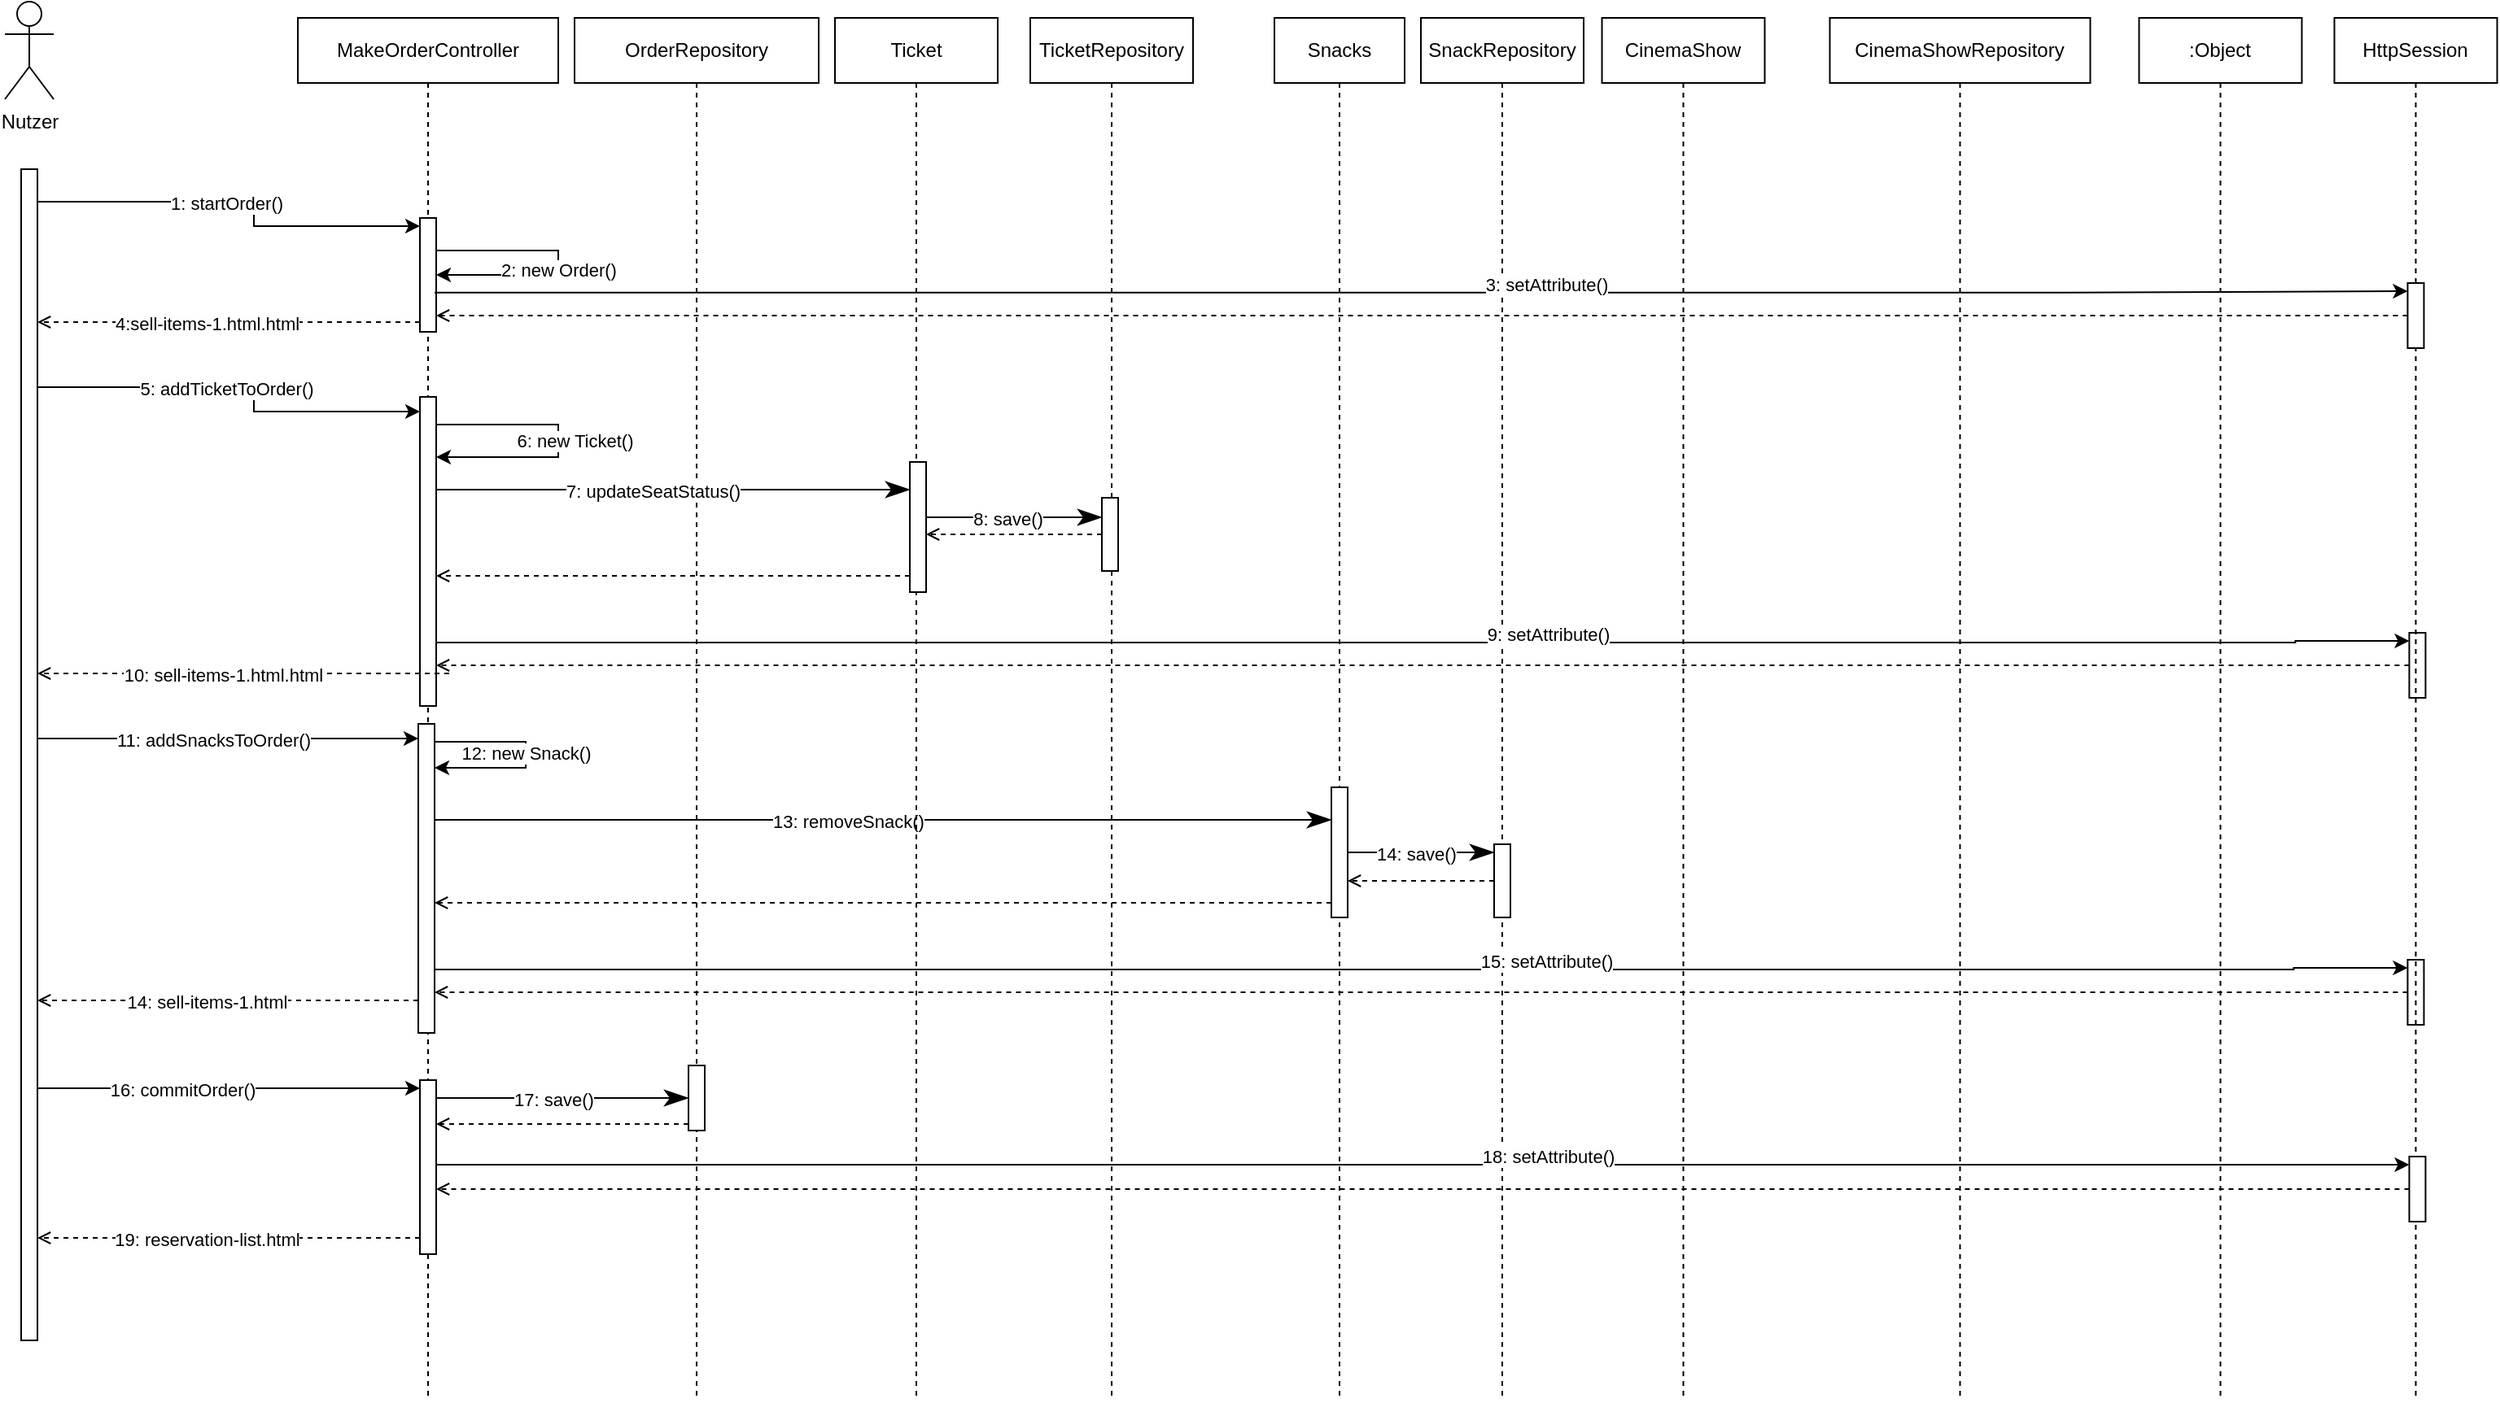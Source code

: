 <mxfile version="24.1.0" type="device">
  <diagram id="skk61UfH0s_a9TrnQSmW" name="Seite-1">
    <mxGraphModel dx="1434" dy="797" grid="1" gridSize="10" guides="1" tooltips="1" connect="1" arrows="1" fold="1" page="1" pageScale="1" pageWidth="827" pageHeight="1169" math="0" shadow="0">
      <root>
        <mxCell id="0" />
        <mxCell id="1" parent="0" />
        <mxCell id="lmxfOMGgPNX217YgH-Jz-1" value="Nutzer" style="shape=umlActor;verticalLabelPosition=bottom;verticalAlign=top;html=1;outlineConnect=0;" parent="1" vertex="1">
          <mxGeometry x="30" y="20" width="30" height="60" as="geometry" />
        </mxCell>
        <mxCell id="lmxfOMGgPNX217YgH-Jz-2" value="MakeOrderController" style="shape=umlLifeline;perimeter=lifelinePerimeter;whiteSpace=wrap;html=1;container=1;dropTarget=0;collapsible=0;recursiveResize=0;outlineConnect=0;portConstraint=eastwest;newEdgeStyle={&quot;curved&quot;:0,&quot;rounded&quot;:0};" parent="1" vertex="1">
          <mxGeometry x="210" y="30" width="160" height="850" as="geometry" />
        </mxCell>
        <mxCell id="lmxfOMGgPNX217YgH-Jz-4" value="" style="html=1;points=[[0,0,0,0,5],[0,1,0,0,-5],[1,0,0,0,5],[1,1,0,0,-5]];perimeter=orthogonalPerimeter;outlineConnect=0;targetShapes=umlLifeline;portConstraint=eastwest;newEdgeStyle={&quot;curved&quot;:0,&quot;rounded&quot;:0};" parent="lmxfOMGgPNX217YgH-Jz-2" vertex="1">
          <mxGeometry x="75" y="123" width="10" height="70" as="geometry" />
        </mxCell>
        <mxCell id="lmxfOMGgPNX217YgH-Jz-5" style="edgeStyle=orthogonalEdgeStyle;rounded=0;orthogonalLoop=1;jettySize=auto;html=1;curved=0;exitX=1;exitY=0;exitDx=0;exitDy=5;exitPerimeter=0;" parent="lmxfOMGgPNX217YgH-Jz-2" source="lmxfOMGgPNX217YgH-Jz-4" target="lmxfOMGgPNX217YgH-Jz-4" edge="1">
          <mxGeometry relative="1" as="geometry">
            <Array as="points">
              <mxPoint x="85" y="143" />
              <mxPoint x="160" y="143" />
              <mxPoint x="160" y="158" />
            </Array>
          </mxGeometry>
        </mxCell>
        <mxCell id="lmxfOMGgPNX217YgH-Jz-6" value="2: new Order()" style="edgeLabel;html=1;align=center;verticalAlign=middle;resizable=0;points=[];" parent="lmxfOMGgPNX217YgH-Jz-5" vertex="1" connectable="0">
          <mxGeometry x="0.129" relative="1" as="geometry">
            <mxPoint as="offset" />
          </mxGeometry>
        </mxCell>
        <mxCell id="lmxfOMGgPNX217YgH-Jz-7" value="" style="html=1;points=[[0,0,0,0,5],[0,1,0,0,-5],[1,0,0,0,5],[1,1,0,0,-5]];perimeter=orthogonalPerimeter;outlineConnect=0;targetShapes=umlLifeline;portConstraint=eastwest;newEdgeStyle={&quot;curved&quot;:0,&quot;rounded&quot;:0};" parent="lmxfOMGgPNX217YgH-Jz-2" vertex="1">
          <mxGeometry x="75" y="233" width="10" height="190" as="geometry" />
        </mxCell>
        <mxCell id="lmxfOMGgPNX217YgH-Jz-89" value="" style="html=1;points=[[0,0,0,0,5],[0,1,0,0,-5],[1,0,0,0,5],[1,1,0,0,-5]];perimeter=orthogonalPerimeter;outlineConnect=0;targetShapes=umlLifeline;portConstraint=eastwest;newEdgeStyle={&quot;curved&quot;:0,&quot;rounded&quot;:0};" parent="lmxfOMGgPNX217YgH-Jz-2" vertex="1">
          <mxGeometry x="74" y="434" width="10" height="190" as="geometry" />
        </mxCell>
        <mxCell id="lmxfOMGgPNX217YgH-Jz-8" style="edgeStyle=orthogonalEdgeStyle;rounded=0;orthogonalLoop=1;jettySize=auto;html=1;curved=0;" parent="lmxfOMGgPNX217YgH-Jz-2" source="lmxfOMGgPNX217YgH-Jz-7" target="lmxfOMGgPNX217YgH-Jz-7" edge="1">
          <mxGeometry relative="1" as="geometry">
            <mxPoint x="85" y="253" as="sourcePoint" />
            <mxPoint x="85" y="298" as="targetPoint" />
            <Array as="points">
              <mxPoint x="160" y="250" />
              <mxPoint x="160" y="270" />
            </Array>
          </mxGeometry>
        </mxCell>
        <mxCell id="lmxfOMGgPNX217YgH-Jz-9" value="6: new Ticket()" style="edgeLabel;html=1;align=center;verticalAlign=middle;resizable=0;points=[];" parent="lmxfOMGgPNX217YgH-Jz-8" vertex="1" connectable="0">
          <mxGeometry x="0.129" relative="1" as="geometry">
            <mxPoint x="11" y="-10" as="offset" />
          </mxGeometry>
        </mxCell>
        <mxCell id="lmxfOMGgPNX217YgH-Jz-90" style="edgeStyle=orthogonalEdgeStyle;rounded=0;orthogonalLoop=1;jettySize=auto;html=1;curved=0;" parent="lmxfOMGgPNX217YgH-Jz-2" edge="1">
          <mxGeometry relative="1" as="geometry">
            <mxPoint x="84" y="441" as="sourcePoint" />
            <mxPoint x="84" y="461" as="targetPoint" />
            <Array as="points">
              <mxPoint x="84" y="445" />
              <mxPoint x="140" y="445" />
              <mxPoint x="140" y="461" />
            </Array>
          </mxGeometry>
        </mxCell>
        <mxCell id="lmxfOMGgPNX217YgH-Jz-91" value="12: new Snack()" style="edgeLabel;html=1;align=center;verticalAlign=middle;resizable=0;points=[];" parent="lmxfOMGgPNX217YgH-Jz-90" vertex="1" connectable="0">
          <mxGeometry x="0.129" relative="1" as="geometry">
            <mxPoint y="-8" as="offset" />
          </mxGeometry>
        </mxCell>
        <mxCell id="lmxfOMGgPNX217YgH-Jz-10" value="" style="html=1;points=[[0,0,0,0,5],[0,1,0,0,-5],[1,0,0,0,5],[1,1,0,0,-5]];perimeter=orthogonalPerimeter;outlineConnect=0;targetShapes=umlLifeline;portConstraint=eastwest;newEdgeStyle={&quot;curved&quot;:0,&quot;rounded&quot;:0};" parent="lmxfOMGgPNX217YgH-Jz-2" vertex="1">
          <mxGeometry x="75" y="653" width="10" height="107" as="geometry" />
        </mxCell>
        <mxCell id="lmxfOMGgPNX217YgH-Jz-13" value="" style="html=1;points=[[0,0,0,0,5],[0,1,0,0,-5],[1,0,0,0,5],[1,1,0,0,-5]];perimeter=orthogonalPerimeter;outlineConnect=0;targetShapes=umlLifeline;portConstraint=eastwest;newEdgeStyle={&quot;curved&quot;:0,&quot;rounded&quot;:0};" parent="1" vertex="1">
          <mxGeometry x="40" y="123" width="10" height="720" as="geometry" />
        </mxCell>
        <mxCell id="lmxfOMGgPNX217YgH-Jz-14" value="OrderRepository" style="shape=umlLifeline;perimeter=lifelinePerimeter;whiteSpace=wrap;html=1;container=1;dropTarget=0;collapsible=0;recursiveResize=0;outlineConnect=0;portConstraint=eastwest;newEdgeStyle={&quot;curved&quot;:0,&quot;rounded&quot;:0};" parent="1" vertex="1">
          <mxGeometry x="380" y="30" width="150" height="850" as="geometry" />
        </mxCell>
        <mxCell id="lmxfOMGgPNX217YgH-Jz-23" style="edgeStyle=orthogonalEdgeStyle;rounded=0;orthogonalLoop=1;jettySize=auto;html=1;curved=0;entryX=0;entryY=0;entryDx=0;entryDy=5;entryPerimeter=0;" parent="1" source="lmxfOMGgPNX217YgH-Jz-13" target="lmxfOMGgPNX217YgH-Jz-4" edge="1">
          <mxGeometry relative="1" as="geometry">
            <mxPoint x="60" y="143" as="sourcePoint" />
            <mxPoint x="310" y="173" as="targetPoint" />
            <Array as="points">
              <mxPoint x="183" y="143" />
              <mxPoint x="183" y="158" />
            </Array>
          </mxGeometry>
        </mxCell>
        <mxCell id="lmxfOMGgPNX217YgH-Jz-24" value="1: startOrder()" style="edgeLabel;html=1;align=center;verticalAlign=middle;resizable=0;points=[];" parent="lmxfOMGgPNX217YgH-Jz-23" vertex="1" connectable="0">
          <mxGeometry x="-0.078" y="-1" relative="1" as="geometry">
            <mxPoint as="offset" />
          </mxGeometry>
        </mxCell>
        <mxCell id="lmxfOMGgPNX217YgH-Jz-25" style="edgeStyle=orthogonalEdgeStyle;rounded=0;orthogonalLoop=1;jettySize=auto;html=1;curved=0;dashed=1;endArrow=open;endFill=0;" parent="1" source="lmxfOMGgPNX217YgH-Jz-4" target="lmxfOMGgPNX217YgH-Jz-13" edge="1">
          <mxGeometry relative="1" as="geometry">
            <mxPoint x="305" y="217" as="sourcePoint" />
            <mxPoint x="52" y="223" as="targetPoint" />
            <Array as="points">
              <mxPoint x="70" y="217" />
              <mxPoint x="70" y="217" />
            </Array>
          </mxGeometry>
        </mxCell>
        <mxCell id="lmxfOMGgPNX217YgH-Jz-26" value="4:sell-items-1.html.html" style="edgeLabel;html=1;align=center;verticalAlign=middle;resizable=0;points=[];" parent="lmxfOMGgPNX217YgH-Jz-25" vertex="1" connectable="0">
          <mxGeometry x="-0.056" y="1" relative="1" as="geometry">
            <mxPoint x="-20" as="offset" />
          </mxGeometry>
        </mxCell>
        <mxCell id="lmxfOMGgPNX217YgH-Jz-27" style="edgeStyle=orthogonalEdgeStyle;rounded=0;orthogonalLoop=1;jettySize=auto;html=1;curved=0;" parent="1" target="lmxfOMGgPNX217YgH-Jz-7" edge="1">
          <mxGeometry relative="1" as="geometry">
            <mxPoint x="50" y="257" as="sourcePoint" />
            <mxPoint x="300" y="273" as="targetPoint" />
            <Array as="points">
              <mxPoint x="183" y="257" />
              <mxPoint x="183" y="272" />
            </Array>
          </mxGeometry>
        </mxCell>
        <mxCell id="lmxfOMGgPNX217YgH-Jz-28" value="5: addTicketToOrder()" style="edgeLabel;html=1;align=center;verticalAlign=middle;resizable=0;points=[];" parent="lmxfOMGgPNX217YgH-Jz-27" vertex="1" connectable="0">
          <mxGeometry x="-0.078" y="-1" relative="1" as="geometry">
            <mxPoint as="offset" />
          </mxGeometry>
        </mxCell>
        <mxCell id="lmxfOMGgPNX217YgH-Jz-92" style="edgeStyle=orthogonalEdgeStyle;rounded=0;orthogonalLoop=1;jettySize=auto;html=1;curved=0;" parent="1" source="lmxfOMGgPNX217YgH-Jz-13" target="lmxfOMGgPNX217YgH-Jz-89" edge="1">
          <mxGeometry relative="1" as="geometry">
            <mxPoint x="49" y="458" as="sourcePoint" />
            <mxPoint x="299" y="474" as="targetPoint" />
            <Array as="points">
              <mxPoint x="120" y="473" />
              <mxPoint x="120" y="473" />
            </Array>
          </mxGeometry>
        </mxCell>
        <mxCell id="lmxfOMGgPNX217YgH-Jz-93" value="11: addSnacksToOrder()" style="edgeLabel;html=1;align=center;verticalAlign=middle;resizable=0;points=[];" parent="lmxfOMGgPNX217YgH-Jz-92" vertex="1" connectable="0">
          <mxGeometry x="-0.078" y="-1" relative="1" as="geometry">
            <mxPoint as="offset" />
          </mxGeometry>
        </mxCell>
        <mxCell id="lmxfOMGgPNX217YgH-Jz-29" value="SnackRepository" style="shape=umlLifeline;perimeter=lifelinePerimeter;whiteSpace=wrap;html=1;container=1;dropTarget=0;collapsible=0;recursiveResize=0;outlineConnect=0;portConstraint=eastwest;newEdgeStyle={&quot;curved&quot;:0,&quot;rounded&quot;:0};" parent="1" vertex="1">
          <mxGeometry x="900" y="30" width="100" height="850" as="geometry" />
        </mxCell>
        <mxCell id="lmxfOMGgPNX217YgH-Jz-34" value="CinemaShow" style="shape=umlLifeline;perimeter=lifelinePerimeter;whiteSpace=wrap;html=1;container=1;dropTarget=0;collapsible=0;recursiveResize=0;outlineConnect=0;portConstraint=eastwest;newEdgeStyle={&quot;curved&quot;:0,&quot;rounded&quot;:0};" parent="1" vertex="1">
          <mxGeometry x="1011.25" y="30" width="100" height="850" as="geometry" />
        </mxCell>
        <mxCell id="lmxfOMGgPNX217YgH-Jz-36" value="" style="html=1;points=[[0,0,0,0,5],[0,1,0,0,-5],[1,0,0,0,5],[1,1,0,0,-5]];perimeter=orthogonalPerimeter;outlineConnect=0;targetShapes=umlLifeline;portConstraint=eastwest;newEdgeStyle={&quot;curved&quot;:0,&quot;rounded&quot;:0};" parent="lmxfOMGgPNX217YgH-Jz-34" vertex="1">
          <mxGeometry x="496" y="378" width="10" height="40" as="geometry" />
        </mxCell>
        <mxCell id="lmxfOMGgPNX217YgH-Jz-94" value="" style="html=1;points=[[0,0,0,0,5],[0,1,0,0,-5],[1,0,0,0,5],[1,1,0,0,-5]];perimeter=orthogonalPerimeter;outlineConnect=0;targetShapes=umlLifeline;portConstraint=eastwest;newEdgeStyle={&quot;curved&quot;:0,&quot;rounded&quot;:0};" parent="lmxfOMGgPNX217YgH-Jz-34" vertex="1">
          <mxGeometry x="495" y="579" width="10" height="40" as="geometry" />
        </mxCell>
        <mxCell id="lmxfOMGgPNX217YgH-Jz-40" value="CinemaShowRepository" style="shape=umlLifeline;perimeter=lifelinePerimeter;whiteSpace=wrap;html=1;container=1;dropTarget=0;collapsible=0;recursiveResize=0;outlineConnect=0;portConstraint=eastwest;newEdgeStyle={&quot;curved&quot;:0,&quot;rounded&quot;:0};" parent="1" vertex="1">
          <mxGeometry x="1151.25" y="30" width="160" height="850" as="geometry" />
        </mxCell>
        <mxCell id="lmxfOMGgPNX217YgH-Jz-46" value="" style="endArrow=classicThin;endFill=1;endSize=12;html=1;rounded=0;" parent="1" source="lmxfOMGgPNX217YgH-Jz-7" target="lmxfOMGgPNX217YgH-Jz-35" edge="1">
          <mxGeometry width="160" relative="1" as="geometry">
            <mxPoint x="315" y="343" as="sourcePoint" />
            <mxPoint x="590" y="343" as="targetPoint" />
            <Array as="points">
              <mxPoint x="530" y="320" />
            </Array>
          </mxGeometry>
        </mxCell>
        <mxCell id="lmxfOMGgPNX217YgH-Jz-47" value="7: updateSeatStatus()" style="edgeLabel;html=1;align=center;verticalAlign=middle;resizable=0;points=[];" parent="lmxfOMGgPNX217YgH-Jz-46" vertex="1" connectable="0">
          <mxGeometry x="-0.073" y="-1" relative="1" as="geometry">
            <mxPoint x="-2" as="offset" />
          </mxGeometry>
        </mxCell>
        <mxCell id="lmxfOMGgPNX217YgH-Jz-95" value="" style="endArrow=classicThin;endFill=1;endSize=12;html=1;rounded=0;" parent="1" source="lmxfOMGgPNX217YgH-Jz-89" target="lmxfOMGgPNX217YgH-Jz-103" edge="1">
          <mxGeometry width="160" relative="1" as="geometry">
            <mxPoint x="314" y="544" as="sourcePoint" />
            <mxPoint x="589" y="544" as="targetPoint" />
            <Array as="points">
              <mxPoint x="700" y="523" />
            </Array>
          </mxGeometry>
        </mxCell>
        <mxCell id="lmxfOMGgPNX217YgH-Jz-96" value="13: removeSnack()" style="edgeLabel;html=1;align=center;verticalAlign=middle;resizable=0;points=[];" parent="lmxfOMGgPNX217YgH-Jz-95" vertex="1" connectable="0">
          <mxGeometry x="-0.073" y="-1" relative="1" as="geometry">
            <mxPoint x="-2" as="offset" />
          </mxGeometry>
        </mxCell>
        <mxCell id="lmxfOMGgPNX217YgH-Jz-48" style="edgeStyle=orthogonalEdgeStyle;rounded=0;orthogonalLoop=1;jettySize=auto;html=1;curved=0;dashed=1;endArrow=open;endFill=0;" parent="1" source="lmxfOMGgPNX217YgH-Jz-35" target="lmxfOMGgPNX217YgH-Jz-7" edge="1">
          <mxGeometry relative="1" as="geometry">
            <mxPoint x="850" y="413" as="sourcePoint" />
            <mxPoint x="330" y="393" as="targetPoint" />
            <Array as="points">
              <mxPoint x="400" y="373" />
              <mxPoint x="400" y="373" />
            </Array>
          </mxGeometry>
        </mxCell>
        <mxCell id="lmxfOMGgPNX217YgH-Jz-97" style="edgeStyle=orthogonalEdgeStyle;rounded=0;orthogonalLoop=1;jettySize=auto;html=1;curved=0;dashed=1;endArrow=open;endFill=0;" parent="1" source="lmxfOMGgPNX217YgH-Jz-103" target="lmxfOMGgPNX217YgH-Jz-89" edge="1">
          <mxGeometry relative="1" as="geometry">
            <mxPoint x="849" y="614" as="sourcePoint" />
            <mxPoint x="329" y="594" as="targetPoint" />
            <Array as="points">
              <mxPoint x="399" y="574" />
              <mxPoint x="399" y="574" />
            </Array>
          </mxGeometry>
        </mxCell>
        <mxCell id="lmxfOMGgPNX217YgH-Jz-49" value="" style="endArrow=classicThin;endFill=1;endSize=12;html=1;rounded=0;" parent="1" source="lmxfOMGgPNX217YgH-Jz-35" target="lmxfOMGgPNX217YgH-Jz-41" edge="1">
          <mxGeometry width="160" relative="1" as="geometry">
            <mxPoint x="596" y="337" as="sourcePoint" />
            <mxPoint x="1311.25" y="350" as="targetPoint" />
            <Array as="points">
              <mxPoint x="620" y="337" />
            </Array>
          </mxGeometry>
        </mxCell>
        <mxCell id="lmxfOMGgPNX217YgH-Jz-50" value="8: save()" style="edgeLabel;html=1;align=center;verticalAlign=middle;resizable=0;points=[];" parent="lmxfOMGgPNX217YgH-Jz-49" vertex="1" connectable="0">
          <mxGeometry x="-0.073" y="-1" relative="1" as="geometry">
            <mxPoint as="offset" />
          </mxGeometry>
        </mxCell>
        <mxCell id="lmxfOMGgPNX217YgH-Jz-98" value="" style="endArrow=classicThin;endFill=1;endSize=12;html=1;rounded=0;" parent="1" source="lmxfOMGgPNX217YgH-Jz-103" target="lmxfOMGgPNX217YgH-Jz-104" edge="1">
          <mxGeometry width="160" relative="1" as="geometry">
            <mxPoint x="1120.25" y="564" as="sourcePoint" />
            <mxPoint x="1310.25" y="564" as="targetPoint" />
          </mxGeometry>
        </mxCell>
        <mxCell id="lmxfOMGgPNX217YgH-Jz-99" value="14: save()" style="edgeLabel;html=1;align=center;verticalAlign=middle;resizable=0;points=[];" parent="lmxfOMGgPNX217YgH-Jz-98" vertex="1" connectable="0">
          <mxGeometry x="-0.073" y="-1" relative="1" as="geometry">
            <mxPoint as="offset" />
          </mxGeometry>
        </mxCell>
        <mxCell id="lmxfOMGgPNX217YgH-Jz-51" style="edgeStyle=orthogonalEdgeStyle;rounded=0;orthogonalLoop=1;jettySize=auto;html=1;curved=0;dashed=1;endArrow=open;endFill=0;" parent="1" source="lmxfOMGgPNX217YgH-Jz-41" target="lmxfOMGgPNX217YgH-Jz-35" edge="1">
          <mxGeometry relative="1" as="geometry">
            <mxPoint x="1686.25" y="450" as="sourcePoint" />
            <mxPoint x="596" y="350" as="targetPoint" />
            <Array as="points">
              <mxPoint x="620" y="348" />
              <mxPoint x="620" y="348" />
            </Array>
          </mxGeometry>
        </mxCell>
        <mxCell id="lmxfOMGgPNX217YgH-Jz-100" style="edgeStyle=orthogonalEdgeStyle;rounded=0;orthogonalLoop=1;jettySize=auto;html=1;curved=0;dashed=1;endArrow=open;endFill=0;" parent="1" source="lmxfOMGgPNX217YgH-Jz-104" target="lmxfOMGgPNX217YgH-Jz-103" edge="1">
          <mxGeometry relative="1" as="geometry">
            <mxPoint x="1685.25" y="664" as="sourcePoint" />
            <mxPoint x="1200.25" y="724" as="targetPoint" />
            <Array as="points">
              <mxPoint x="880" y="561" />
              <mxPoint x="880" y="561" />
            </Array>
          </mxGeometry>
        </mxCell>
        <mxCell id="lmxfOMGgPNX217YgH-Jz-52" style="edgeStyle=orthogonalEdgeStyle;rounded=0;orthogonalLoop=1;jettySize=auto;html=1;curved=0;dashed=1;endArrow=open;endFill=0;exitX=0;exitY=1;exitDx=0;exitDy=-5;exitPerimeter=0;" parent="1" target="lmxfOMGgPNX217YgH-Jz-13" edge="1">
          <mxGeometry relative="1" as="geometry">
            <mxPoint x="303" y="433" as="sourcePoint" />
            <mxPoint x="50" y="439" as="targetPoint" />
            <Array as="points">
              <mxPoint x="110" y="433" />
              <mxPoint x="110" y="433" />
            </Array>
          </mxGeometry>
        </mxCell>
        <mxCell id="lmxfOMGgPNX217YgH-Jz-53" value="10: sell-items-1.html.html" style="edgeLabel;html=1;align=center;verticalAlign=middle;resizable=0;points=[];" parent="lmxfOMGgPNX217YgH-Jz-52" vertex="1" connectable="0">
          <mxGeometry x="-0.056" y="1" relative="1" as="geometry">
            <mxPoint x="-20" as="offset" />
          </mxGeometry>
        </mxCell>
        <mxCell id="lmxfOMGgPNX217YgH-Jz-101" style="edgeStyle=orthogonalEdgeStyle;rounded=0;orthogonalLoop=1;jettySize=auto;html=1;curved=0;dashed=1;endArrow=open;endFill=0;" parent="1" source="lmxfOMGgPNX217YgH-Jz-89" target="lmxfOMGgPNX217YgH-Jz-13" edge="1">
          <mxGeometry relative="1" as="geometry">
            <mxPoint x="302" y="634" as="sourcePoint" />
            <mxPoint x="49" y="640.0" as="targetPoint" />
            <Array as="points">
              <mxPoint x="110" y="634" />
              <mxPoint x="110" y="634" />
            </Array>
          </mxGeometry>
        </mxCell>
        <mxCell id="lmxfOMGgPNX217YgH-Jz-102" value="14: sell-items-1.html" style="edgeLabel;html=1;align=center;verticalAlign=middle;resizable=0;points=[];" parent="lmxfOMGgPNX217YgH-Jz-101" vertex="1" connectable="0">
          <mxGeometry x="-0.056" y="1" relative="1" as="geometry">
            <mxPoint x="-20" as="offset" />
          </mxGeometry>
        </mxCell>
        <mxCell id="lmxfOMGgPNX217YgH-Jz-54" style="edgeStyle=orthogonalEdgeStyle;rounded=0;orthogonalLoop=1;jettySize=auto;html=1;curved=0;" parent="1" source="lmxfOMGgPNX217YgH-Jz-13" target="lmxfOMGgPNX217YgH-Jz-10" edge="1">
          <mxGeometry relative="1" as="geometry">
            <mxPoint x="50" y="673" as="sourcePoint" />
            <mxPoint x="305" y="688" as="targetPoint" />
            <Array as="points">
              <mxPoint x="120" y="688" />
              <mxPoint x="120" y="688" />
            </Array>
          </mxGeometry>
        </mxCell>
        <mxCell id="lmxfOMGgPNX217YgH-Jz-55" value="16: commitOrder()" style="edgeLabel;html=1;align=center;verticalAlign=middle;resizable=0;points=[];" parent="lmxfOMGgPNX217YgH-Jz-54" vertex="1" connectable="0">
          <mxGeometry x="-0.078" y="-1" relative="1" as="geometry">
            <mxPoint x="-20" as="offset" />
          </mxGeometry>
        </mxCell>
        <mxCell id="lmxfOMGgPNX217YgH-Jz-57" style="edgeStyle=orthogonalEdgeStyle;rounded=0;orthogonalLoop=1;jettySize=auto;html=1;curved=0;dashed=1;endArrow=open;endFill=0;" parent="1" source="lmxfOMGgPNX217YgH-Jz-10" target="lmxfOMGgPNX217YgH-Jz-13" edge="1">
          <mxGeometry relative="1" as="geometry">
            <mxPoint x="303" y="803" as="sourcePoint" />
            <mxPoint x="50" y="809" as="targetPoint" />
            <Array as="points">
              <mxPoint x="170" y="780" />
              <mxPoint x="170" y="780" />
            </Array>
          </mxGeometry>
        </mxCell>
        <mxCell id="lmxfOMGgPNX217YgH-Jz-58" value="19: reservation-list.html" style="edgeLabel;html=1;align=center;verticalAlign=middle;resizable=0;points=[];" parent="lmxfOMGgPNX217YgH-Jz-57" vertex="1" connectable="0">
          <mxGeometry x="-0.056" y="1" relative="1" as="geometry">
            <mxPoint x="-20" as="offset" />
          </mxGeometry>
        </mxCell>
        <mxCell id="lmxfOMGgPNX217YgH-Jz-59" value="HttpSession" style="shape=umlLifeline;perimeter=lifelinePerimeter;whiteSpace=wrap;html=1;container=1;dropTarget=0;collapsible=0;recursiveResize=0;outlineConnect=0;portConstraint=eastwest;newEdgeStyle={&quot;curved&quot;:0,&quot;rounded&quot;:0};" parent="1" vertex="1">
          <mxGeometry x="1461.25" y="30" width="100" height="850" as="geometry" />
        </mxCell>
        <mxCell id="lmxfOMGgPNX217YgH-Jz-60" value="" style="html=1;points=[[0,0,0,0,5],[0,1,0,0,-5],[1,0,0,0,5],[1,1,0,0,-5]];perimeter=orthogonalPerimeter;outlineConnect=0;targetShapes=umlLifeline;portConstraint=eastwest;newEdgeStyle={&quot;curved&quot;:0,&quot;rounded&quot;:0};" parent="lmxfOMGgPNX217YgH-Jz-59" vertex="1">
          <mxGeometry x="45" y="163" width="10" height="40" as="geometry" />
        </mxCell>
        <mxCell id="lmxfOMGgPNX217YgH-Jz-61" value="" style="html=1;points=[[0,0,0,0,5],[0,1,0,0,-5],[1,0,0,0,5],[1,1,0,0,-5]];perimeter=orthogonalPerimeter;outlineConnect=0;targetShapes=umlLifeline;portConstraint=eastwest;newEdgeStyle={&quot;curved&quot;:0,&quot;rounded&quot;:0};" parent="lmxfOMGgPNX217YgH-Jz-59" vertex="1">
          <mxGeometry x="46" y="700" width="10" height="40" as="geometry" />
        </mxCell>
        <mxCell id="lmxfOMGgPNX217YgH-Jz-62" style="edgeStyle=orthogonalEdgeStyle;rounded=0;orthogonalLoop=1;jettySize=auto;html=1;curved=0;exitX=0.525;exitY=0.336;exitDx=0;exitDy=0;exitPerimeter=0;entryX=0;entryY=0;entryDx=0;entryDy=5;entryPerimeter=0;" parent="1" target="lmxfOMGgPNX217YgH-Jz-60" edge="1">
          <mxGeometry relative="1" as="geometry">
            <Array as="points">
              <mxPoint x="1285" y="199" />
            </Array>
            <mxPoint x="294" y="198.92" as="sourcePoint" />
            <mxPoint x="1000" y="193" as="targetPoint" />
          </mxGeometry>
        </mxCell>
        <mxCell id="lmxfOMGgPNX217YgH-Jz-63" value="3: setAttribute()" style="edgeLabel;html=1;align=center;verticalAlign=middle;resizable=0;points=[];" parent="lmxfOMGgPNX217YgH-Jz-62" vertex="1" connectable="0">
          <mxGeometry x="0.129" relative="1" as="geometry">
            <mxPoint x="-2" y="-5" as="offset" />
          </mxGeometry>
        </mxCell>
        <mxCell id="lmxfOMGgPNX217YgH-Jz-64" style="edgeStyle=orthogonalEdgeStyle;rounded=0;orthogonalLoop=1;jettySize=auto;html=1;curved=0;dashed=1;endArrow=open;endFill=0;" parent="1" source="lmxfOMGgPNX217YgH-Jz-60" target="lmxfOMGgPNX217YgH-Jz-4" edge="1">
          <mxGeometry relative="1" as="geometry">
            <mxPoint x="1042" y="284" as="sourcePoint" />
            <mxPoint x="827" y="253" as="targetPoint" />
            <Array as="points">
              <mxPoint x="700" y="213" />
              <mxPoint x="700" y="213" />
            </Array>
          </mxGeometry>
        </mxCell>
        <mxCell id="lmxfOMGgPNX217YgH-Jz-65" style="edgeStyle=orthogonalEdgeStyle;rounded=0;orthogonalLoop=1;jettySize=auto;html=1;curved=0;entryX=0;entryY=0;entryDx=0;entryDy=5;entryPerimeter=0;" parent="1" source="lmxfOMGgPNX217YgH-Jz-10" target="lmxfOMGgPNX217YgH-Jz-61" edge="1">
          <mxGeometry relative="1" as="geometry">
            <Array as="points">
              <mxPoint x="610" y="735" />
              <mxPoint x="610" y="735" />
            </Array>
            <mxPoint x="350" y="783" as="sourcePoint" />
            <mxPoint x="1006" y="773" as="targetPoint" />
          </mxGeometry>
        </mxCell>
        <mxCell id="lmxfOMGgPNX217YgH-Jz-66" value="18: setAttribute()" style="edgeLabel;html=1;align=center;verticalAlign=middle;resizable=0;points=[];" parent="lmxfOMGgPNX217YgH-Jz-65" vertex="1" connectable="0">
          <mxGeometry x="0.129" relative="1" as="geometry">
            <mxPoint x="-2" y="-5" as="offset" />
          </mxGeometry>
        </mxCell>
        <mxCell id="lmxfOMGgPNX217YgH-Jz-67" style="edgeStyle=orthogonalEdgeStyle;rounded=0;orthogonalLoop=1;jettySize=auto;html=1;curved=0;dashed=1;endArrow=open;endFill=0;" parent="1" source="lmxfOMGgPNX217YgH-Jz-61" target="lmxfOMGgPNX217YgH-Jz-10" edge="1">
          <mxGeometry relative="1" as="geometry">
            <mxPoint x="1048" y="864" as="sourcePoint" />
            <mxPoint x="321" y="793" as="targetPoint" />
            <Array as="points">
              <mxPoint x="750" y="750" />
              <mxPoint x="750" y="750" />
            </Array>
          </mxGeometry>
        </mxCell>
        <mxCell id="lmxfOMGgPNX217YgH-Jz-42" value="" style="html=1;points=[[0,0,0,0,5],[0,1,0,0,-5],[1,0,0,0,5],[1,1,0,0,-5]];perimeter=orthogonalPerimeter;outlineConnect=0;targetShapes=umlLifeline;portConstraint=eastwest;newEdgeStyle={&quot;curved&quot;:0,&quot;rounded&quot;:0};" parent="1" vertex="1">
          <mxGeometry x="450" y="674" width="10" height="40" as="geometry" />
        </mxCell>
        <mxCell id="lmxfOMGgPNX217YgH-Jz-80" value=":Object" style="shape=umlLifeline;perimeter=lifelinePerimeter;whiteSpace=wrap;html=1;container=1;collapsible=0;recursiveResize=0;outlineConnect=0;" parent="1" vertex="1">
          <mxGeometry x="1341.25" y="30" width="100" height="850" as="geometry" />
        </mxCell>
        <mxCell id="lmxfOMGgPNX217YgH-Jz-81" value="Snacks" style="shape=umlLifeline;perimeter=lifelinePerimeter;whiteSpace=wrap;html=1;container=1;dropTarget=0;collapsible=0;recursiveResize=0;outlineConnect=0;portConstraint=eastwest;newEdgeStyle={&quot;curved&quot;:0,&quot;rounded&quot;:0};" parent="1" vertex="1">
          <mxGeometry x="810" y="30" width="80" height="850" as="geometry" />
        </mxCell>
        <mxCell id="lmxfOMGgPNX217YgH-Jz-86" value="Ticket" style="shape=umlLifeline;perimeter=lifelinePerimeter;whiteSpace=wrap;html=1;container=1;dropTarget=0;collapsible=0;recursiveResize=0;outlineConnect=0;portConstraint=eastwest;newEdgeStyle={&quot;curved&quot;:0,&quot;rounded&quot;:0};" parent="1" vertex="1">
          <mxGeometry x="540" y="30" width="100" height="850" as="geometry" />
        </mxCell>
        <mxCell id="lmxfOMGgPNX217YgH-Jz-87" value="TicketRepository" style="shape=umlLifeline;perimeter=lifelinePerimeter;whiteSpace=wrap;html=1;container=1;dropTarget=0;collapsible=0;recursiveResize=0;outlineConnect=0;portConstraint=eastwest;newEdgeStyle={&quot;curved&quot;:0,&quot;rounded&quot;:0};" parent="1" vertex="1">
          <mxGeometry x="660" y="30" width="100" height="850" as="geometry" />
        </mxCell>
        <mxCell id="lmxfOMGgPNX217YgH-Jz-35" value="" style="html=1;points=[[0,0,0,0,5],[0,1,0,0,-5],[1,0,0,0,5],[1,1,0,0,-5]];perimeter=orthogonalPerimeter;outlineConnect=0;targetShapes=umlLifeline;portConstraint=eastwest;newEdgeStyle={&quot;curved&quot;:0,&quot;rounded&quot;:0};" parent="1" vertex="1">
          <mxGeometry x="586" y="303" width="10" height="80" as="geometry" />
        </mxCell>
        <mxCell id="lmxfOMGgPNX217YgH-Jz-103" value="" style="html=1;points=[[0,0,0,0,5],[0,1,0,0,-5],[1,0,0,0,5],[1,1,0,0,-5]];perimeter=orthogonalPerimeter;outlineConnect=0;targetShapes=umlLifeline;portConstraint=eastwest;newEdgeStyle={&quot;curved&quot;:0,&quot;rounded&quot;:0};" parent="1" vertex="1">
          <mxGeometry x="845" y="503" width="10" height="80" as="geometry" />
        </mxCell>
        <mxCell id="lmxfOMGgPNX217YgH-Jz-41" value="" style="html=1;points=[[0,0,0,0,5],[0,1,0,0,-5],[1,0,0,0,5],[1,1,0,0,-5]];perimeter=orthogonalPerimeter;outlineConnect=0;targetShapes=umlLifeline;portConstraint=eastwest;newEdgeStyle={&quot;curved&quot;:0,&quot;rounded&quot;:0};" parent="1" vertex="1">
          <mxGeometry x="704" y="325" width="10" height="45" as="geometry" />
        </mxCell>
        <mxCell id="lmxfOMGgPNX217YgH-Jz-104" value="" style="html=1;points=[[0,0,0,0,5],[0,1,0,0,-5],[1,0,0,0,5],[1,1,0,0,-5]];perimeter=orthogonalPerimeter;outlineConnect=0;targetShapes=umlLifeline;portConstraint=eastwest;newEdgeStyle={&quot;curved&quot;:0,&quot;rounded&quot;:0};" parent="1" vertex="1">
          <mxGeometry x="945" y="538" width="10" height="45" as="geometry" />
        </mxCell>
        <mxCell id="lmxfOMGgPNX217YgH-Jz-38" style="edgeStyle=orthogonalEdgeStyle;rounded=0;orthogonalLoop=1;jettySize=auto;html=1;curved=0;entryX=0;entryY=0;entryDx=0;entryDy=5;entryPerimeter=0;" parent="1" source="lmxfOMGgPNX217YgH-Jz-7" target="lmxfOMGgPNX217YgH-Jz-36" edge="1">
          <mxGeometry relative="1" as="geometry">
            <Array as="points">
              <mxPoint x="1437.25" y="414" />
            </Array>
            <mxPoint x="466.25" y="413" as="sourcePoint" />
            <mxPoint x="1152.25" y="408" as="targetPoint" />
          </mxGeometry>
        </mxCell>
        <mxCell id="lmxfOMGgPNX217YgH-Jz-39" value="9: setAttribute()" style="edgeLabel;html=1;align=center;verticalAlign=middle;resizable=0;points=[];" parent="lmxfOMGgPNX217YgH-Jz-38" vertex="1" connectable="0">
          <mxGeometry x="0.129" relative="1" as="geometry">
            <mxPoint x="-2" y="-5" as="offset" />
          </mxGeometry>
        </mxCell>
        <mxCell id="lmxfOMGgPNX217YgH-Jz-105" style="edgeStyle=orthogonalEdgeStyle;rounded=0;orthogonalLoop=1;jettySize=auto;html=1;curved=0;entryX=0;entryY=0;entryDx=0;entryDy=5;entryPerimeter=0;" parent="1" source="lmxfOMGgPNX217YgH-Jz-89" target="lmxfOMGgPNX217YgH-Jz-94" edge="1">
          <mxGeometry relative="1" as="geometry">
            <Array as="points">
              <mxPoint x="1436.25" y="615" />
            </Array>
            <mxPoint x="465.25" y="614" as="sourcePoint" />
            <mxPoint x="1151.25" y="609" as="targetPoint" />
          </mxGeometry>
        </mxCell>
        <mxCell id="lmxfOMGgPNX217YgH-Jz-106" value="15: setAttribute()" style="edgeLabel;html=1;align=center;verticalAlign=middle;resizable=0;points=[];" parent="lmxfOMGgPNX217YgH-Jz-105" vertex="1" connectable="0">
          <mxGeometry x="0.129" relative="1" as="geometry">
            <mxPoint x="-2" y="-5" as="offset" />
          </mxGeometry>
        </mxCell>
        <mxCell id="lmxfOMGgPNX217YgH-Jz-37" style="edgeStyle=orthogonalEdgeStyle;rounded=0;orthogonalLoop=1;jettySize=auto;html=1;curved=0;dashed=1;endArrow=open;endFill=0;" parent="1" source="lmxfOMGgPNX217YgH-Jz-36" target="lmxfOMGgPNX217YgH-Jz-7" edge="1">
          <mxGeometry relative="1" as="geometry">
            <mxPoint x="1194.25" y="499" as="sourcePoint" />
            <mxPoint x="467.25" y="428" as="targetPoint" />
            <Array as="points">
              <mxPoint x="590" y="428" />
              <mxPoint x="590" y="428" />
            </Array>
          </mxGeometry>
        </mxCell>
        <mxCell id="lmxfOMGgPNX217YgH-Jz-107" style="edgeStyle=orthogonalEdgeStyle;rounded=0;orthogonalLoop=1;jettySize=auto;html=1;curved=0;dashed=1;endArrow=open;endFill=0;" parent="1" source="lmxfOMGgPNX217YgH-Jz-94" target="lmxfOMGgPNX217YgH-Jz-89" edge="1">
          <mxGeometry relative="1" as="geometry">
            <mxPoint x="1193.25" y="700" as="sourcePoint" />
            <mxPoint x="466.25" y="629" as="targetPoint" />
            <Array as="points">
              <mxPoint x="589" y="629" />
              <mxPoint x="589" y="629" />
            </Array>
          </mxGeometry>
        </mxCell>
        <mxCell id="lmxfOMGgPNX217YgH-Jz-44" value="" style="endArrow=classicThin;endFill=1;endSize=12;html=1;rounded=0;edgeStyle=orthogonalEdgeStyle;" parent="1" source="lmxfOMGgPNX217YgH-Jz-10" target="lmxfOMGgPNX217YgH-Jz-42" edge="1">
          <mxGeometry width="160" relative="1" as="geometry">
            <mxPoint x="436.25" y="743" as="sourcePoint" />
            <mxPoint x="1541.25" y="743" as="targetPoint" />
            <Array as="points">
              <mxPoint x="370" y="694" />
              <mxPoint x="370" y="694" />
            </Array>
          </mxGeometry>
        </mxCell>
        <mxCell id="lmxfOMGgPNX217YgH-Jz-45" value="17: save()" style="edgeLabel;html=1;align=center;verticalAlign=middle;resizable=0;points=[];" parent="lmxfOMGgPNX217YgH-Jz-44" vertex="1" connectable="0">
          <mxGeometry x="-0.073" y="-1" relative="1" as="geometry">
            <mxPoint as="offset" />
          </mxGeometry>
        </mxCell>
        <mxCell id="lmxfOMGgPNX217YgH-Jz-43" style="edgeStyle=orthogonalEdgeStyle;rounded=0;orthogonalLoop=1;jettySize=auto;html=1;curved=0;dashed=1;endArrow=open;endFill=0;startArrow=none;startFill=0;" parent="1" source="lmxfOMGgPNX217YgH-Jz-42" target="lmxfOMGgPNX217YgH-Jz-10" edge="1">
          <mxGeometry relative="1" as="geometry">
            <mxPoint x="1571.25" y="753" as="sourcePoint" />
            <mxPoint x="436.25" y="753" as="targetPoint" />
            <Array as="points">
              <mxPoint x="410" y="710" />
              <mxPoint x="410" y="710" />
            </Array>
          </mxGeometry>
        </mxCell>
      </root>
    </mxGraphModel>
  </diagram>
</mxfile>
